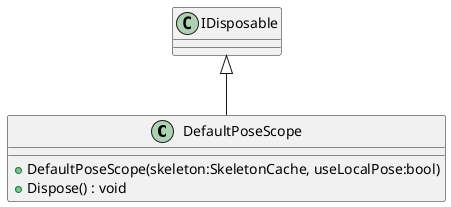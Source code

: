 @startuml
class DefaultPoseScope {
    + DefaultPoseScope(skeleton:SkeletonCache, useLocalPose:bool)
    + Dispose() : void
}
IDisposable <|-- DefaultPoseScope
@enduml
